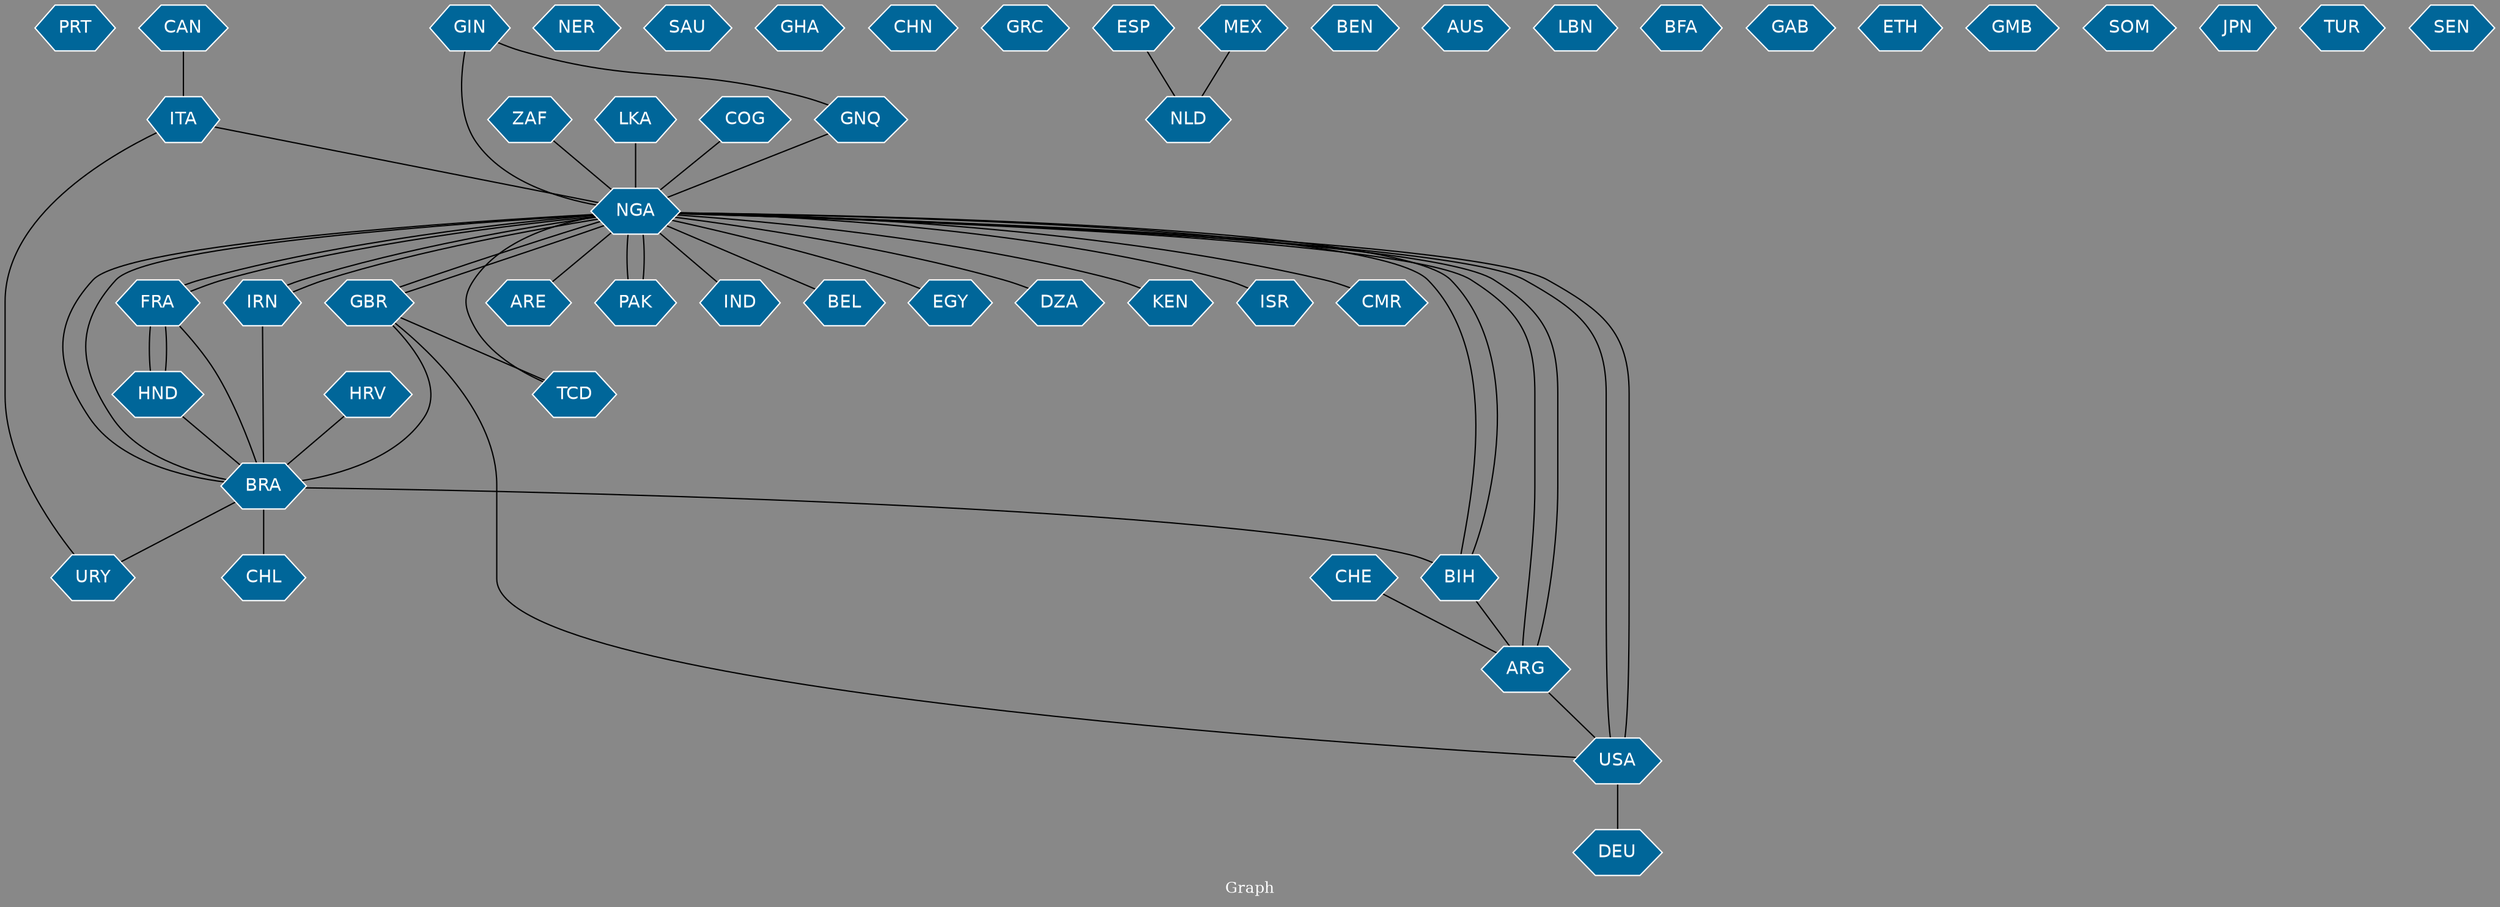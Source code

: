 // Countries together in item graph
graph {
	graph [bgcolor="#888888" fontcolor=white fontsize=12 label="Graph" outputorder=edgesfirst overlap=prism]
	node [color=white fillcolor="#006699" fontcolor=white fontname=Helvetica shape=hexagon style=filled]
	edge [arrowhead=open color=black fontcolor=white fontname=Courier fontsize=12]
		PRT [label=PRT]
		NGA [label=NGA]
		NER [label=NER]
		LKA [label=LKA]
		GBR [label=GBR]
		ARE [label=ARE]
		SAU [label=SAU]
		PAK [label=PAK]
		GHA [label=GHA]
		CHN [label=CHN]
		IRN [label=IRN]
		ITA [label=ITA]
		GRC [label=GRC]
		CHE [label=CHE]
		ARG [label=ARG]
		IND [label=IND]
		BEL [label=BEL]
		BIH [label=BIH]
		ESP [label=ESP]
		BEN [label=BEN]
		USA [label=USA]
		EGY [label=EGY]
		BRA [label=BRA]
		FRA [label=FRA]
		CAN [label=CAN]
		CHL [label=CHL]
		NLD [label=NLD]
		MEX [label=MEX]
		AUS [label=AUS]
		DZA [label=DZA]
		LBN [label=LBN]
		BFA [label=BFA]
		GAB [label=GAB]
		KEN [label=KEN]
		HND [label=HND]
		COG [label=COG]
		GNQ [label=GNQ]
		ETH [label=ETH]
		GMB [label=GMB]
		URY [label=URY]
		SOM [label=SOM]
		DEU [label=DEU]
		JPN [label=JPN]
		ISR [label=ISR]
		CMR [label=CMR]
		HRV [label=HRV]
		TUR [label=TUR]
		GIN [label=GIN]
		TCD [label=TCD]
		SEN [label=SEN]
		ZAF [label=ZAF]
			NGA -- ISR [weight=1]
			NGA -- BEL [weight=1]
			FRA -- BRA [weight=1]
			GBR -- BRA [weight=1]
			HND -- BRA [weight=1]
			TCD -- NGA [weight=1]
			ARG -- NGA [weight=1]
			NGA -- IND [weight=1]
			BRA -- NGA [weight=1]
			ARG -- USA [weight=1]
			GIN -- GNQ [weight=1]
			FRA -- HND [weight=1]
			NGA -- ARG [weight=1]
			IRN -- BRA [weight=1]
			BRA -- CHL [weight=3]
			ESP -- NLD [weight=1]
			IRN -- NGA [weight=2]
			NGA -- USA [weight=5]
			NGA -- DZA [weight=1]
			PAK -- NGA [weight=2]
			NGA -- KEN [weight=1]
			BRA -- BIH [weight=1]
			NGA -- FRA [weight=1]
			NGA -- CMR [weight=1]
			NGA -- BRA [weight=1]
			GBR -- TCD [weight=1]
			CAN -- ITA [weight=1]
			GIN -- NGA [weight=1]
			MEX -- NLD [weight=1]
			BIH -- ARG [weight=1]
			GBR -- NGA [weight=3]
			FRA -- NGA [weight=1]
			USA -- NGA [weight=3]
			GNQ -- NGA [weight=1]
			CHE -- ARG [weight=1]
			LKA -- NGA [weight=1]
			HRV -- BRA [weight=2]
			NGA -- BIH [weight=1]
			HND -- FRA [weight=1]
			COG -- NGA [weight=1]
			ZAF -- NGA [weight=1]
			USA -- GBR [weight=1]
			NGA -- GBR [weight=4]
			ITA -- URY [weight=1]
			NGA -- ARE [weight=1]
			USA -- DEU [weight=1]
			NGA -- PAK [weight=1]
			NGA -- IRN [weight=1]
			BRA -- URY [weight=1]
			ITA -- NGA [weight=1]
			NGA -- EGY [weight=1]
			BIH -- NGA [weight=1]
}